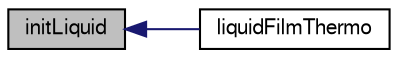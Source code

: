 digraph "initLiquid"
{
  bgcolor="transparent";
  edge [fontname="FreeSans",fontsize="10",labelfontname="FreeSans",labelfontsize="10"];
  node [fontname="FreeSans",fontsize="10",shape=record];
  rankdir="LR";
  Node746 [label="initLiquid",height=0.2,width=0.4,color="black", fillcolor="grey75", style="filled", fontcolor="black"];
  Node746 -> Node747 [dir="back",color="midnightblue",fontsize="10",style="solid",fontname="FreeSans"];
  Node747 [label="liquidFilmThermo",height=0.2,width=0.4,color="black",URL="$a29066.html#a2f446cf03779b6a7d5d49d56311fd057",tooltip="Construct from surface film model and dictionary. "];
}
